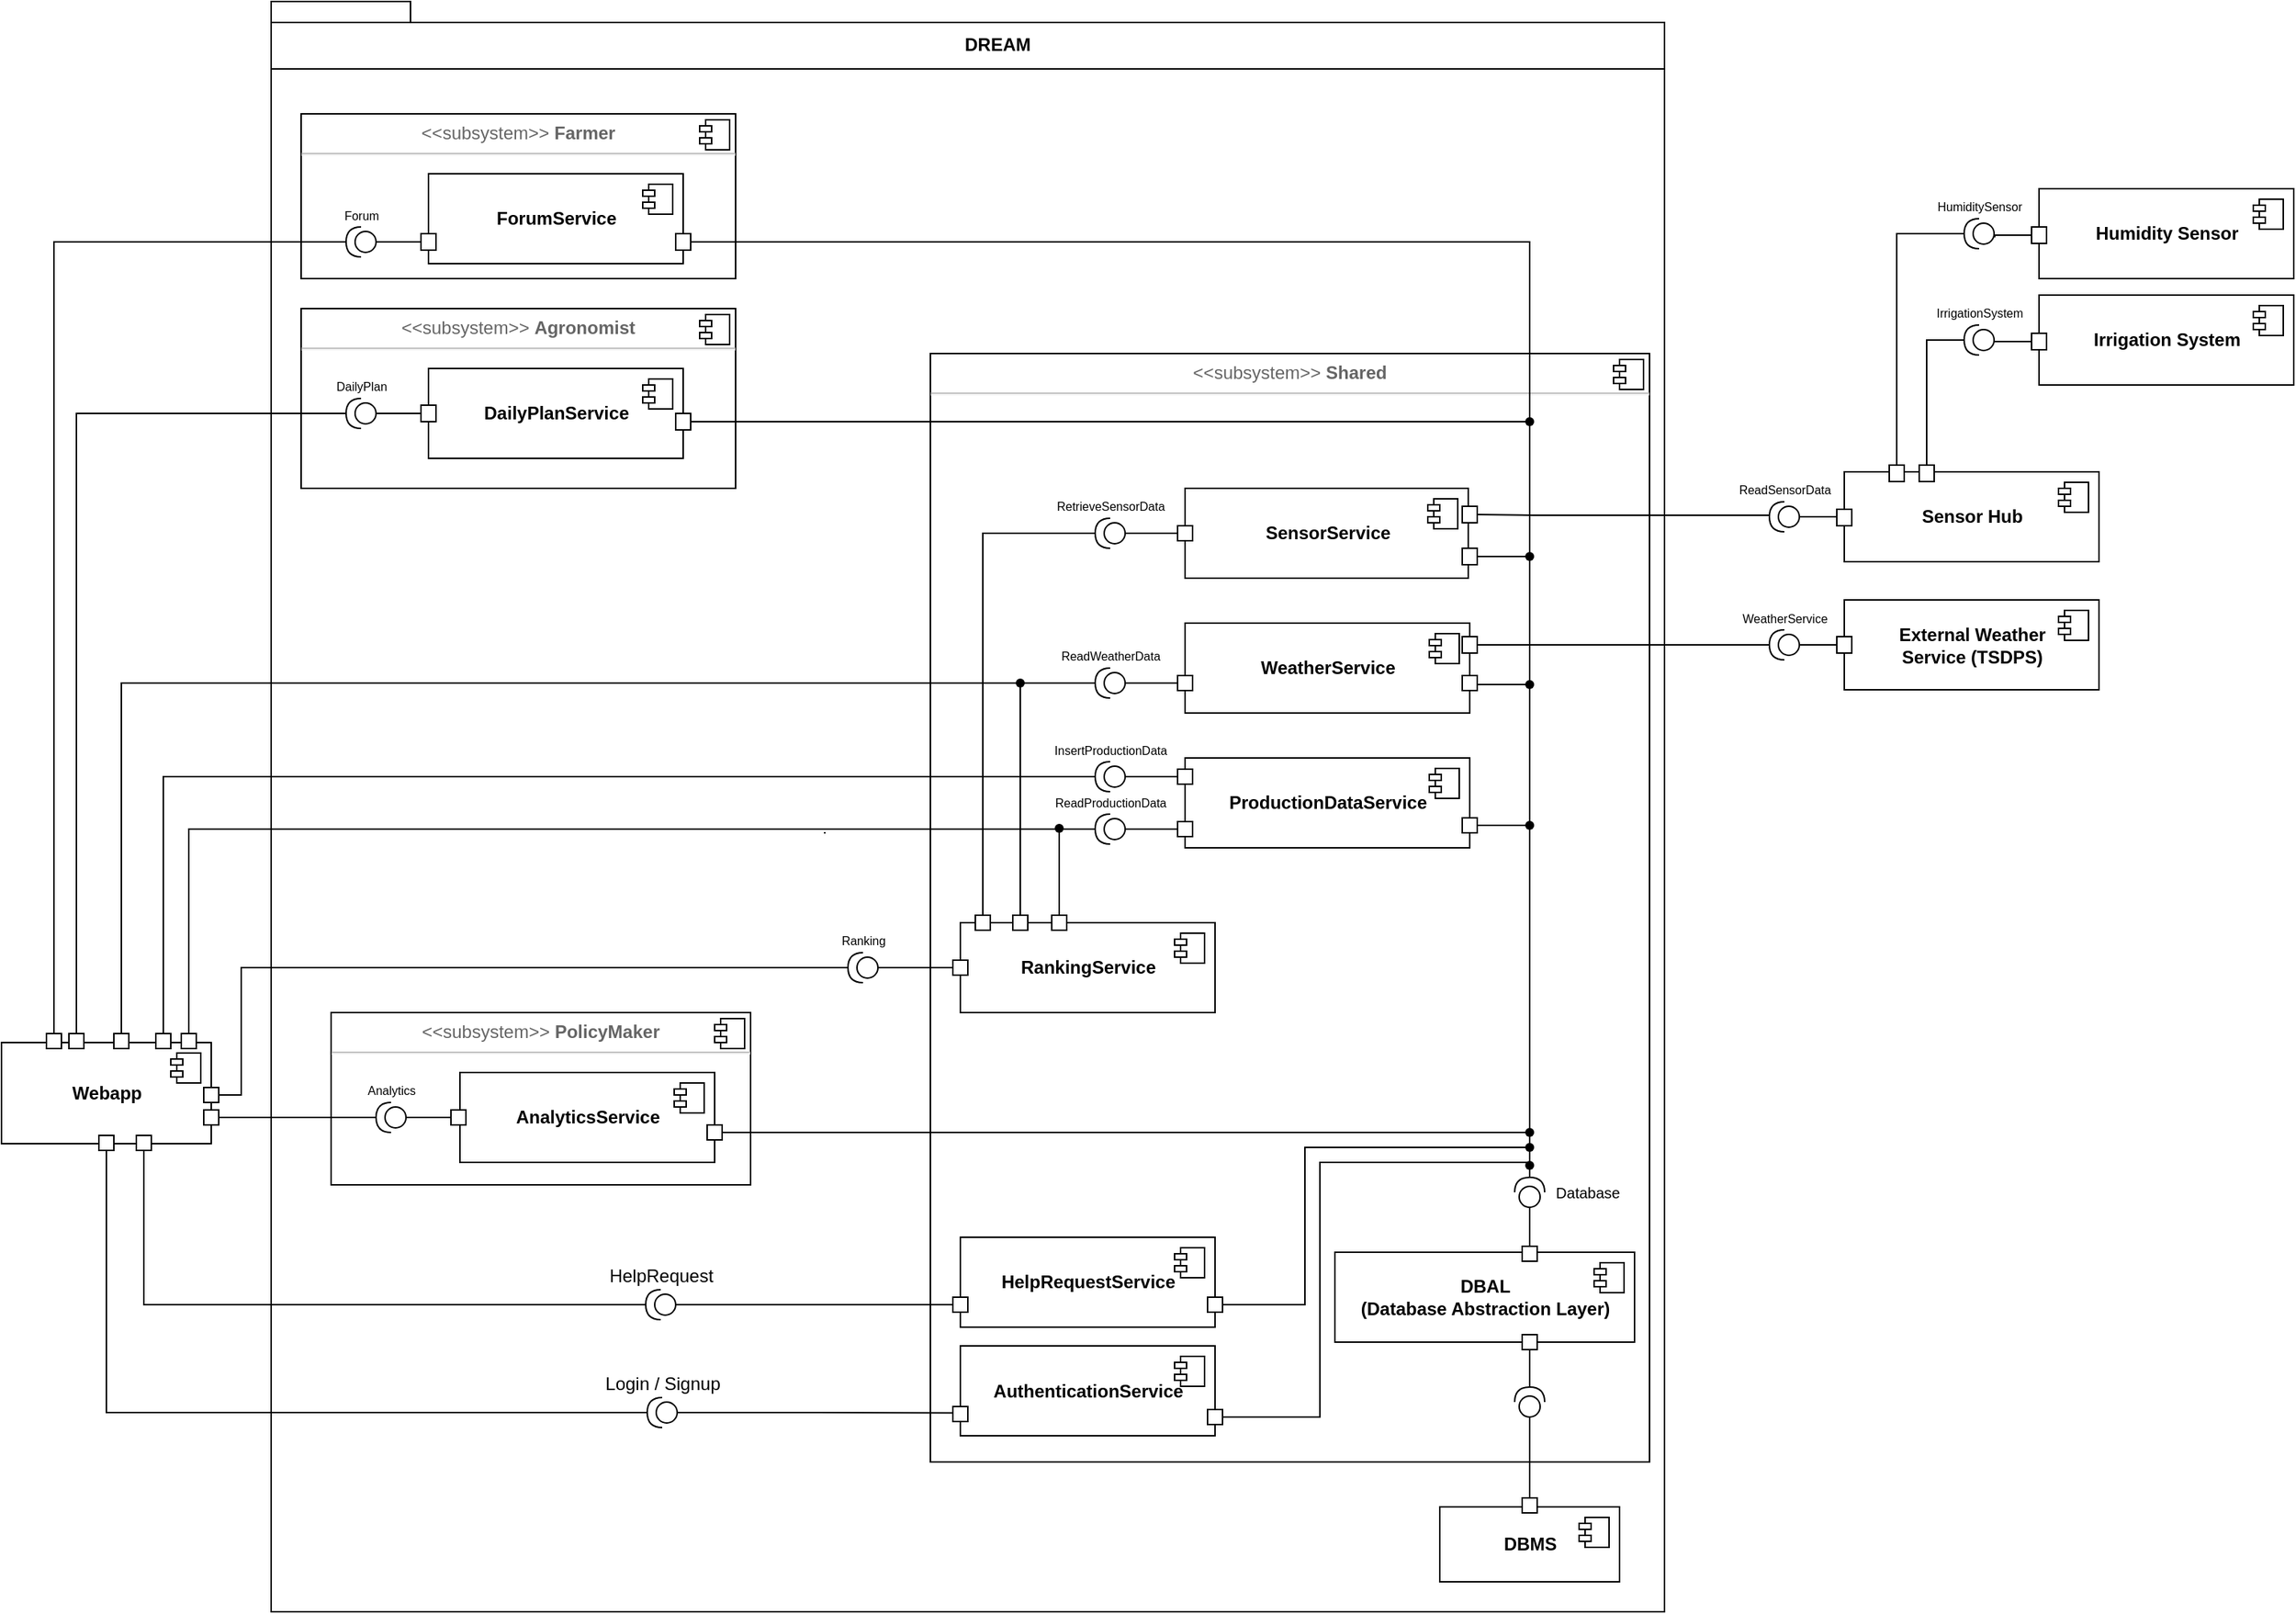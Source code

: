 <mxfile version="15.8.6" type="device"><diagram id="S5j51xAdVbjpTr77IiWb" name="Page-1"><mxGraphModel dx="1539" dy="1799" grid="1" gridSize="10" guides="1" tooltips="1" connect="1" arrows="1" fold="1" page="1" pageScale="1" pageWidth="1169" pageHeight="827" math="0" shadow="0"><root><mxCell id="0"/><mxCell id="1" parent="0"/><mxCell id="C0oV7mkN-JUFR7dZnlKH-28" value="" style="shape=folder;fontStyle=1;spacingTop=10;tabWidth=40;tabHeight=14;tabPosition=left;html=1;" parent="1" vertex="1"><mxGeometry x="220" y="-275" width="930" height="1075" as="geometry"/></mxCell><mxCell id="C0oV7mkN-JUFR7dZnlKH-3" value="&lt;b&gt;DBMS&lt;/b&gt;" style="html=1;dropTarget=0;" parent="1" vertex="1"><mxGeometry x="1000" y="730" width="120" height="50" as="geometry"/></mxCell><mxCell id="C0oV7mkN-JUFR7dZnlKH-4" value="" style="shape=module;jettyWidth=8;jettyHeight=4;" parent="C0oV7mkN-JUFR7dZnlKH-3" vertex="1"><mxGeometry x="1" width="20" height="20" relative="1" as="geometry"><mxPoint x="-27" y="7" as="offset"/></mxGeometry></mxCell><mxCell id="C0oV7mkN-JUFR7dZnlKH-38" value="&lt;p style=&quot;margin: 0px ; margin-top: 6px ; text-align: center&quot;&gt;&amp;lt;&amp;lt;subsystem&amp;gt;&amp;gt; &lt;b&gt;Shared&lt;/b&gt;&lt;/p&gt;&lt;hr&gt;&lt;p style=&quot;margin: 0px ; margin-left: 8px&quot;&gt;&lt;br&gt;&lt;/p&gt;" style="align=left;overflow=fill;html=1;dropTarget=0;labelBorderColor=none;textOpacity=60;" parent="1" vertex="1"><mxGeometry x="660" y="-40" width="480" height="740" as="geometry"/></mxCell><mxCell id="C0oV7mkN-JUFR7dZnlKH-39" value="" style="shape=component;jettyWidth=8;jettyHeight=4;" parent="C0oV7mkN-JUFR7dZnlKH-38" vertex="1"><mxGeometry x="1" width="20" height="20" relative="1" as="geometry"><mxPoint x="-24" y="4" as="offset"/></mxGeometry></mxCell><mxCell id="C0oV7mkN-JUFR7dZnlKH-30" value="DREAM" style="text;align=center;fontStyle=1;verticalAlign=middle;spacingLeft=3;spacingRight=3;strokeColor=none;rotatable=0;points=[[0,0.5],[1,0.5]];portConstraint=eastwest;" parent="1" vertex="1"><mxGeometry x="260" y="-260" width="890" height="26" as="geometry"/></mxCell><mxCell id="C0oV7mkN-JUFR7dZnlKH-31" value="" style="line;strokeWidth=1;fillColor=none;align=left;verticalAlign=middle;spacingTop=-1;spacingLeft=3;spacingRight=3;rotatable=0;labelPosition=right;points=[];portConstraint=eastwest;" parent="1" vertex="1"><mxGeometry x="220" y="-234" width="930" height="8" as="geometry"/></mxCell><mxCell id="C0oV7mkN-JUFR7dZnlKH-32" value="&lt;p style=&quot;margin: 0px ; margin-top: 6px ; text-align: center&quot;&gt;&amp;lt;&amp;lt;subsystem&amp;gt;&amp;gt; &lt;b&gt;Agronomist&lt;/b&gt;&lt;/p&gt;&lt;hr&gt;&lt;p style=&quot;margin: 0px ; margin-left: 8px&quot;&gt;&lt;br&gt;&lt;/p&gt;" style="align=left;overflow=fill;html=1;dropTarget=0;labelBorderColor=none;textOpacity=60;" parent="1" vertex="1"><mxGeometry x="240" y="-70" width="290" height="120" as="geometry"/></mxCell><mxCell id="C0oV7mkN-JUFR7dZnlKH-33" value="" style="shape=component;jettyWidth=8;jettyHeight=4;" parent="C0oV7mkN-JUFR7dZnlKH-32" vertex="1"><mxGeometry x="1" width="20" height="20" relative="1" as="geometry"><mxPoint x="-24" y="4" as="offset"/></mxGeometry></mxCell><mxCell id="C0oV7mkN-JUFR7dZnlKH-36" value="&lt;p style=&quot;margin: 0px ; margin-top: 6px ; text-align: center&quot;&gt;&amp;lt;&amp;lt;subsystem&amp;gt;&amp;gt; &lt;b&gt;PolicyMaker&lt;/b&gt;&lt;/p&gt;&lt;hr&gt;&lt;p style=&quot;margin: 0px ; margin-left: 8px&quot;&gt;&lt;br&gt;&lt;/p&gt;" style="align=left;overflow=fill;html=1;dropTarget=0;labelBorderColor=none;textOpacity=60;" parent="1" vertex="1"><mxGeometry x="260" y="400" width="280" height="115" as="geometry"/></mxCell><mxCell id="C0oV7mkN-JUFR7dZnlKH-37" value="" style="shape=component;jettyWidth=8;jettyHeight=4;" parent="C0oV7mkN-JUFR7dZnlKH-36" vertex="1"><mxGeometry x="1" width="20" height="20" relative="1" as="geometry"><mxPoint x="-24" y="4" as="offset"/></mxGeometry></mxCell><mxCell id="C0oV7mkN-JUFR7dZnlKH-21" value="&lt;b&gt;AuthenticationService&lt;br&gt;&lt;/b&gt;" style="html=1;dropTarget=0;" parent="1" vertex="1"><mxGeometry x="680" y="622.5" width="170" height="60" as="geometry"/></mxCell><mxCell id="C0oV7mkN-JUFR7dZnlKH-22" value="" style="shape=module;jettyWidth=8;jettyHeight=4;" parent="C0oV7mkN-JUFR7dZnlKH-21" vertex="1"><mxGeometry x="1" width="20" height="20" relative="1" as="geometry"><mxPoint x="-27" y="7" as="offset"/></mxGeometry></mxCell><mxCell id="C0oV7mkN-JUFR7dZnlKH-19" value="&lt;b&gt;HelpRequestService&lt;br&gt;&lt;/b&gt;" style="html=1;dropTarget=0;" parent="1" vertex="1"><mxGeometry x="680" y="550" width="170" height="60" as="geometry"/></mxCell><mxCell id="C0oV7mkN-JUFR7dZnlKH-20" value="" style="shape=module;jettyWidth=8;jettyHeight=4;" parent="C0oV7mkN-JUFR7dZnlKH-19" vertex="1"><mxGeometry x="1" width="20" height="20" relative="1" as="geometry"><mxPoint x="-27" y="7" as="offset"/></mxGeometry></mxCell><mxCell id="C0oV7mkN-JUFR7dZnlKH-11" value="&lt;b&gt;WeatherService&lt;br&gt;&lt;/b&gt;" style="html=1;dropTarget=0;" parent="1" vertex="1"><mxGeometry x="830" y="140" width="190" height="60" as="geometry"/></mxCell><mxCell id="C0oV7mkN-JUFR7dZnlKH-12" value="" style="shape=module;jettyWidth=8;jettyHeight=4;" parent="C0oV7mkN-JUFR7dZnlKH-11" vertex="1"><mxGeometry x="1" width="20" height="20" relative="1" as="geometry"><mxPoint x="-27" y="7" as="offset"/></mxGeometry></mxCell><mxCell id="C0oV7mkN-JUFR7dZnlKH-15" value="&lt;b&gt;ProductionDataService&lt;br&gt;&lt;/b&gt;" style="html=1;dropTarget=0;" parent="1" vertex="1"><mxGeometry x="830" y="230" width="190" height="60" as="geometry"/></mxCell><mxCell id="C0oV7mkN-JUFR7dZnlKH-16" value="" style="shape=module;jettyWidth=8;jettyHeight=4;" parent="C0oV7mkN-JUFR7dZnlKH-15" vertex="1"><mxGeometry x="1" width="20" height="20" relative="1" as="geometry"><mxPoint x="-27" y="7" as="offset"/></mxGeometry></mxCell><mxCell id="iA2wC1fMVc_W8KYmZfJr-67" style="edgeStyle=orthogonalEdgeStyle;rounded=0;orthogonalLoop=1;jettySize=auto;html=1;exitX=0;exitY=0.5;exitDx=0;exitDy=0;entryX=0;entryY=0.5;entryDx=0;entryDy=0;entryPerimeter=0;endArrow=none;endFill=0;startArrow=none;" edge="1" parent="1" source="iA2wC1fMVc_W8KYmZfJr-86" target="iA2wC1fMVc_W8KYmZfJr-66"><mxGeometry relative="1" as="geometry"/></mxCell><mxCell id="C0oV7mkN-JUFR7dZnlKH-25" value="&lt;b&gt;SensorService&lt;br&gt;&lt;/b&gt;" style="html=1;dropTarget=0;" parent="1" vertex="1"><mxGeometry x="830" y="50" width="189" height="60" as="geometry"/></mxCell><mxCell id="C0oV7mkN-JUFR7dZnlKH-26" value="" style="shape=module;jettyWidth=8;jettyHeight=4;" parent="C0oV7mkN-JUFR7dZnlKH-25" vertex="1"><mxGeometry x="1" width="20" height="20" relative="1" as="geometry"><mxPoint x="-27" y="7" as="offset"/></mxGeometry></mxCell><mxCell id="C0oV7mkN-JUFR7dZnlKH-9" value="&lt;b&gt;DailyPlanService&lt;br&gt;&lt;/b&gt;" style="html=1;dropTarget=0;" parent="1" vertex="1"><mxGeometry x="325" y="-30" width="170" height="60" as="geometry"/></mxCell><mxCell id="C0oV7mkN-JUFR7dZnlKH-10" value="" style="shape=module;jettyWidth=8;jettyHeight=4;" parent="C0oV7mkN-JUFR7dZnlKH-9" vertex="1"><mxGeometry x="1" width="20" height="20" relative="1" as="geometry"><mxPoint x="-27" y="7" as="offset"/></mxGeometry></mxCell><mxCell id="C0oV7mkN-JUFR7dZnlKH-13" value="&lt;b&gt;RankingService&lt;br&gt;&lt;/b&gt;" style="html=1;dropTarget=0;" parent="1" vertex="1"><mxGeometry x="680" y="340" width="170" height="60" as="geometry"/></mxCell><mxCell id="C0oV7mkN-JUFR7dZnlKH-14" value="" style="shape=module;jettyWidth=8;jettyHeight=4;" parent="C0oV7mkN-JUFR7dZnlKH-13" vertex="1"><mxGeometry x="1" width="20" height="20" relative="1" as="geometry"><mxPoint x="-27" y="7" as="offset"/></mxGeometry></mxCell><mxCell id="C0oV7mkN-JUFR7dZnlKH-44" value="&lt;p style=&quot;margin: 0px ; margin-top: 6px ; text-align: center&quot;&gt;&amp;lt;&amp;lt;subsystem&amp;gt;&amp;gt; &lt;b&gt;Farmer&lt;/b&gt;&lt;/p&gt;&lt;hr&gt;&lt;p style=&quot;margin: 0px ; margin-left: 8px&quot;&gt;&lt;br&gt;&lt;/p&gt;" style="align=left;overflow=fill;html=1;dropTarget=0;labelBorderColor=none;textOpacity=60;" parent="1" vertex="1"><mxGeometry x="240" y="-200" width="290" height="110" as="geometry"/></mxCell><mxCell id="C0oV7mkN-JUFR7dZnlKH-45" value="" style="shape=component;jettyWidth=8;jettyHeight=4;" parent="C0oV7mkN-JUFR7dZnlKH-44" vertex="1"><mxGeometry x="1" width="20" height="20" relative="1" as="geometry"><mxPoint x="-24" y="4" as="offset"/></mxGeometry></mxCell><mxCell id="C0oV7mkN-JUFR7dZnlKH-46" value="&lt;b&gt;AnalyticsService&lt;br&gt;&lt;/b&gt;" style="html=1;dropTarget=0;" parent="1" vertex="1"><mxGeometry x="346" y="440" width="170" height="60" as="geometry"/></mxCell><mxCell id="C0oV7mkN-JUFR7dZnlKH-47" value="" style="shape=module;jettyWidth=8;jettyHeight=4;" parent="C0oV7mkN-JUFR7dZnlKH-46" vertex="1"><mxGeometry x="1" width="20" height="20" relative="1" as="geometry"><mxPoint x="-27" y="7" as="offset"/></mxGeometry></mxCell><mxCell id="C0oV7mkN-JUFR7dZnlKH-17" value="&lt;b&gt;ForumService&lt;br&gt;&lt;/b&gt;" style="html=1;dropTarget=0;" parent="1" vertex="1"><mxGeometry x="325" y="-160" width="170" height="60" as="geometry"/></mxCell><mxCell id="C0oV7mkN-JUFR7dZnlKH-18" value="" style="shape=module;jettyWidth=8;jettyHeight=4;" parent="C0oV7mkN-JUFR7dZnlKH-17" vertex="1"><mxGeometry x="1" width="20" height="20" relative="1" as="geometry"><mxPoint x="-27" y="7" as="offset"/></mxGeometry></mxCell><mxCell id="C0oV7mkN-JUFR7dZnlKH-60" value="&lt;b&gt;DBAL&lt;br&gt;(Database Abstraction Layer)&lt;br&gt;&lt;/b&gt;" style="html=1;dropTarget=0;" parent="1" vertex="1"><mxGeometry x="930" y="560" width="200" height="60" as="geometry"/></mxCell><mxCell id="C0oV7mkN-JUFR7dZnlKH-61" value="" style="shape=module;jettyWidth=8;jettyHeight=4;" parent="C0oV7mkN-JUFR7dZnlKH-60" vertex="1"><mxGeometry x="1" width="20" height="20" relative="1" as="geometry"><mxPoint x="-27" y="7" as="offset"/></mxGeometry></mxCell><mxCell id="byyjwbNV_JOO1DBtSHT9-14" style="edgeStyle=orthogonalEdgeStyle;rounded=0;orthogonalLoop=1;jettySize=auto;html=1;exitX=1;exitY=0.5;exitDx=0;exitDy=0;exitPerimeter=0;entryX=0.5;entryY=1;entryDx=0;entryDy=0;endArrow=none;endFill=0;" parent="1" source="C0oV7mkN-JUFR7dZnlKH-65" target="byyjwbNV_JOO1DBtSHT9-13" edge="1"><mxGeometry relative="1" as="geometry"/></mxCell><mxCell id="byyjwbNV_JOO1DBtSHT9-17" style="edgeStyle=orthogonalEdgeStyle;rounded=0;orthogonalLoop=1;jettySize=auto;html=1;exitX=0;exitY=0.5;exitDx=0;exitDy=0;exitPerimeter=0;entryX=0.5;entryY=0;entryDx=0;entryDy=0;endArrow=none;endFill=0;" parent="1" source="C0oV7mkN-JUFR7dZnlKH-65" target="byyjwbNV_JOO1DBtSHT9-16" edge="1"><mxGeometry relative="1" as="geometry"/></mxCell><mxCell id="C0oV7mkN-JUFR7dZnlKH-65" value="" style="shape=providedRequiredInterface;html=1;verticalLabelPosition=bottom;sketch=0;rotation=-90;" parent="1" vertex="1"><mxGeometry x="1050" y="650" width="20" height="20" as="geometry"/></mxCell><mxCell id="byyjwbNV_JOO1DBtSHT9-8" style="edgeStyle=orthogonalEdgeStyle;rounded=0;orthogonalLoop=1;jettySize=auto;html=1;exitX=1;exitY=0.5;exitDx=0;exitDy=0;exitPerimeter=0;entryX=1;entryY=0.5;entryDx=0;entryDy=0;endArrow=none;endFill=0;" parent="1" source="C0oV7mkN-JUFR7dZnlKH-78" target="byyjwbNV_JOO1DBtSHT9-5" edge="1"><mxGeometry relative="1" as="geometry"/></mxCell><mxCell id="byyjwbNV_JOO1DBtSHT9-9" style="edgeStyle=orthogonalEdgeStyle;rounded=0;orthogonalLoop=1;jettySize=auto;html=1;exitDx=0;exitDy=0;exitPerimeter=0;entryX=1;entryY=0.5;entryDx=0;entryDy=0;endArrow=none;endFill=0;startArrow=none;" parent="1" source="iA2wC1fMVc_W8KYmZfJr-27" target="byyjwbNV_JOO1DBtSHT9-6" edge="1"><mxGeometry relative="1" as="geometry"/></mxCell><mxCell id="byyjwbNV_JOO1DBtSHT9-11" style="edgeStyle=orthogonalEdgeStyle;rounded=0;orthogonalLoop=1;jettySize=auto;html=1;exitX=1;exitY=0.5;exitDx=0;exitDy=0;exitPerimeter=0;entryX=1;entryY=0.5;entryDx=0;entryDy=0;endArrow=none;endFill=0;" parent="1" source="C0oV7mkN-JUFR7dZnlKH-78" target="byyjwbNV_JOO1DBtSHT9-10" edge="1"><mxGeometry relative="1" as="geometry"><Array as="points"><mxPoint x="1060" y="500"/><mxPoint x="920" y="500"/><mxPoint x="920" y="670"/></Array></mxGeometry></mxCell><mxCell id="byyjwbNV_JOO1DBtSHT9-44" style="edgeStyle=orthogonalEdgeStyle;rounded=0;orthogonalLoop=1;jettySize=auto;html=1;exitX=1;exitY=0.5;exitDx=0;exitDy=0;exitPerimeter=0;entryX=1;entryY=0.5;entryDx=0;entryDy=0;endArrow=none;endFill=0;" parent="1" source="C0oV7mkN-JUFR7dZnlKH-78" target="byyjwbNV_JOO1DBtSHT9-42" edge="1"><mxGeometry relative="1" as="geometry"><Array as="points"><mxPoint x="1060" y="490"/><mxPoint x="910" y="490"/><mxPoint x="910" y="595"/></Array></mxGeometry></mxCell><mxCell id="byyjwbNV_JOO1DBtSHT9-54" style="edgeStyle=orthogonalEdgeStyle;rounded=0;orthogonalLoop=1;jettySize=auto;html=1;exitDx=0;exitDy=0;exitPerimeter=0;entryX=1;entryY=0.5;entryDx=0;entryDy=0;endArrow=none;endFill=0;startArrow=none;" parent="1" source="iA2wC1fMVc_W8KYmZfJr-31" target="byyjwbNV_JOO1DBtSHT9-43" edge="1"><mxGeometry relative="1" as="geometry"/></mxCell><mxCell id="byyjwbNV_JOO1DBtSHT9-78" style="edgeStyle=orthogonalEdgeStyle;rounded=0;orthogonalLoop=1;jettySize=auto;html=1;exitX=1;exitY=0.5;exitDx=0;exitDy=0;exitPerimeter=0;entryX=1;entryY=0.5;entryDx=0;entryDy=0;endArrow=none;endFill=0;" parent="1" source="C0oV7mkN-JUFR7dZnlKH-78" target="byyjwbNV_JOO1DBtSHT9-77" edge="1"><mxGeometry relative="1" as="geometry"/></mxCell><mxCell id="byyjwbNV_JOO1DBtSHT9-106" style="edgeStyle=orthogonalEdgeStyle;rounded=0;orthogonalLoop=1;jettySize=auto;html=1;exitX=1;exitY=0.5;exitDx=0;exitDy=0;exitPerimeter=0;entryX=1;entryY=0.5;entryDx=0;entryDy=0;endArrow=none;endFill=0;" parent="1" source="C0oV7mkN-JUFR7dZnlKH-78" target="byyjwbNV_JOO1DBtSHT9-105" edge="1"><mxGeometry relative="1" as="geometry"/></mxCell><mxCell id="C0oV7mkN-JUFR7dZnlKH-78" value="&lt;font style=&quot;font-size: 10px&quot;&gt;&amp;nbsp; Database&lt;/font&gt;" style="shape=providedRequiredInterface;html=1;verticalLabelPosition=middle;sketch=0;rotation=0;direction=north;labelPosition=right;align=left;verticalAlign=middle;" parent="1" vertex="1"><mxGeometry x="1050" y="510" width="20" height="20" as="geometry"/></mxCell><mxCell id="byyjwbNV_JOO1DBtSHT9-80" style="edgeStyle=orthogonalEdgeStyle;rounded=0;orthogonalLoop=1;jettySize=auto;html=1;exitX=0;exitY=0.5;exitDx=0;exitDy=0;exitPerimeter=0;endArrow=none;endFill=0;" parent="1" source="C0oV7mkN-JUFR7dZnlKH-100" edge="1"><mxGeometry relative="1" as="geometry"><mxPoint x="675.126" y="667.248" as="targetPoint"/></mxGeometry></mxCell><mxCell id="byyjwbNV_JOO1DBtSHT9-81" style="edgeStyle=orthogonalEdgeStyle;rounded=0;orthogonalLoop=1;jettySize=auto;html=1;exitX=1;exitY=0.5;exitDx=0;exitDy=0;exitPerimeter=0;entryX=0.5;entryY=1;entryDx=0;entryDy=0;endArrow=none;endFill=0;" parent="1" source="C0oV7mkN-JUFR7dZnlKH-100" target="byyjwbNV_JOO1DBtSHT9-21" edge="1"><mxGeometry relative="1" as="geometry"/></mxCell><mxCell id="C0oV7mkN-JUFR7dZnlKH-100" value="Login / Signup" style="shape=providedRequiredInterface;html=1;verticalLabelPosition=top;sketch=0;rotation=0;labelPosition=center;align=center;verticalAlign=bottom;horizontal=1;direction=west;" parent="1" vertex="1"><mxGeometry x="471" y="657" width="20" height="20" as="geometry"/></mxCell><mxCell id="C0oV7mkN-JUFR7dZnlKH-102" value="&lt;b&gt;Webapp&lt;/b&gt;" style="html=1;dropTarget=0;" parent="1" vertex="1"><mxGeometry x="40" y="420" width="140" height="67.5" as="geometry"/></mxCell><mxCell id="C0oV7mkN-JUFR7dZnlKH-103" value="" style="shape=module;jettyWidth=8;jettyHeight=4;" parent="C0oV7mkN-JUFR7dZnlKH-102" vertex="1"><mxGeometry x="1" width="20" height="20" relative="1" as="geometry"><mxPoint x="-27" y="7" as="offset"/></mxGeometry></mxCell><mxCell id="C0oV7mkN-JUFR7dZnlKH-118" value="&lt;font style=&quot;font-size: 8px&quot;&gt;ReadProductionData&lt;br&gt;&lt;/font&gt;" style="shape=providedRequiredInterface;html=1;verticalLabelPosition=top;sketch=0;rotation=0;direction=west;labelPosition=center;align=center;verticalAlign=bottom;" parent="1" vertex="1"><mxGeometry x="770" y="267.5" width="20" height="20" as="geometry"/></mxCell><mxCell id="byyjwbNV_JOO1DBtSHT9-28" style="edgeStyle=orthogonalEdgeStyle;rounded=0;orthogonalLoop=1;jettySize=auto;html=1;exitDx=0;exitDy=0;exitPerimeter=0;entryX=0.5;entryY=0;entryDx=0;entryDy=0;endArrow=none;endFill=0;startArrow=none;" parent="1" source="byyjwbNV_JOO1DBtSHT9-133" target="byyjwbNV_JOO1DBtSHT9-27" edge="1"><mxGeometry relative="1" as="geometry"/></mxCell><mxCell id="C0oV7mkN-JUFR7dZnlKH-125" value="&lt;font style=&quot;font-size: 8px&quot;&gt;ReadWeatherData&lt;br&gt;&lt;/font&gt;" style="shape=providedRequiredInterface;html=1;verticalLabelPosition=top;sketch=0;rotation=0;direction=west;labelPosition=center;align=center;verticalAlign=bottom;" parent="1" vertex="1"><mxGeometry x="770" y="170" width="20" height="20" as="geometry"/></mxCell><mxCell id="C0oV7mkN-JUFR7dZnlKH-168" style="edgeStyle=orthogonalEdgeStyle;rounded=0;orthogonalLoop=1;jettySize=auto;html=1;exitX=1;exitY=0.5;exitDx=0;exitDy=0;entryX=1;entryY=0.5;entryDx=0;entryDy=0;entryPerimeter=0;fontSize=8;endArrow=none;endFill=0;strokeColor=default;" parent="1" source="C0oV7mkN-JUFR7dZnlKH-167" target="C0oV7mkN-JUFR7dZnlKH-78" edge="1"><mxGeometry relative="1" as="geometry"><Array as="points"><mxPoint x="1060" y="480"/></Array></mxGeometry></mxCell><mxCell id="C0oV7mkN-JUFR7dZnlKH-167" value="" style="rounded=0;whiteSpace=wrap;html=1;fontSize=8;" parent="1" vertex="1"><mxGeometry x="511" y="475" width="10" height="10" as="geometry"/></mxCell><mxCell id="byyjwbNV_JOO1DBtSHT9-5" value="" style="rounded=0;whiteSpace=wrap;html=1;fontSize=8;" parent="1" vertex="1"><mxGeometry x="1015" y="270" width="10" height="10" as="geometry"/></mxCell><mxCell id="byyjwbNV_JOO1DBtSHT9-6" value="" style="rounded=0;whiteSpace=wrap;html=1;fontSize=8;" parent="1" vertex="1"><mxGeometry x="1015" y="175" width="10" height="10" as="geometry"/></mxCell><mxCell id="byyjwbNV_JOO1DBtSHT9-10" value="" style="rounded=0;whiteSpace=wrap;html=1;fontSize=8;" parent="1" vertex="1"><mxGeometry x="845" y="665" width="10" height="10" as="geometry"/></mxCell><mxCell id="byyjwbNV_JOO1DBtSHT9-15" style="edgeStyle=orthogonalEdgeStyle;rounded=0;orthogonalLoop=1;jettySize=auto;html=1;exitX=0.5;exitY=0;exitDx=0;exitDy=0;entryX=0;entryY=0.5;entryDx=0;entryDy=0;entryPerimeter=0;endArrow=none;endFill=0;" parent="1" source="byyjwbNV_JOO1DBtSHT9-12" target="C0oV7mkN-JUFR7dZnlKH-78" edge="1"><mxGeometry relative="1" as="geometry"/></mxCell><mxCell id="byyjwbNV_JOO1DBtSHT9-12" value="" style="rounded=0;whiteSpace=wrap;html=1;fontSize=8;" parent="1" vertex="1"><mxGeometry x="1055" y="556" width="10" height="10" as="geometry"/></mxCell><mxCell id="byyjwbNV_JOO1DBtSHT9-13" value="" style="rounded=0;whiteSpace=wrap;html=1;fontSize=8;" parent="1" vertex="1"><mxGeometry x="1055" y="615" width="10" height="10" as="geometry"/></mxCell><mxCell id="byyjwbNV_JOO1DBtSHT9-16" value="" style="rounded=0;whiteSpace=wrap;html=1;fontSize=8;" parent="1" vertex="1"><mxGeometry x="1055" y="724" width="10" height="10" as="geometry"/></mxCell><mxCell id="byyjwbNV_JOO1DBtSHT9-18" value="" style="rounded=0;whiteSpace=wrap;html=1;fontSize=8;" parent="1" vertex="1"><mxGeometry x="675" y="663" width="10" height="10" as="geometry"/></mxCell><mxCell id="byyjwbNV_JOO1DBtSHT9-21" value="" style="rounded=0;whiteSpace=wrap;html=1;fontSize=8;" parent="1" vertex="1"><mxGeometry x="105" y="482" width="10" height="10" as="geometry"/></mxCell><mxCell id="byyjwbNV_JOO1DBtSHT9-27" value="" style="rounded=0;whiteSpace=wrap;html=1;fontSize=8;" parent="1" vertex="1"><mxGeometry x="115" y="414" width="10" height="10" as="geometry"/></mxCell><mxCell id="byyjwbNV_JOO1DBtSHT9-32" style="edgeStyle=orthogonalEdgeStyle;rounded=0;orthogonalLoop=1;jettySize=auto;html=1;exitX=0.5;exitY=0;exitDx=0;exitDy=0;entryX=1;entryY=0.5;entryDx=0;entryDy=0;entryPerimeter=0;endArrow=none;endFill=0;" parent="1" source="byyjwbNV_JOO1DBtSHT9-31" target="C0oV7mkN-JUFR7dZnlKH-118" edge="1"><mxGeometry relative="1" as="geometry"/></mxCell><mxCell id="byyjwbNV_JOO1DBtSHT9-31" value="" style="rounded=0;whiteSpace=wrap;html=1;fontSize=8;" parent="1" vertex="1"><mxGeometry x="160" y="414" width="10" height="10" as="geometry"/></mxCell><mxCell id="byyjwbNV_JOO1DBtSHT9-38" style="edgeStyle=orthogonalEdgeStyle;rounded=0;orthogonalLoop=1;jettySize=auto;html=1;exitDx=0;exitDy=0;endArrow=none;endFill=0;startArrow=none;" parent="1" edge="1"><mxGeometry relative="1" as="geometry"><mxPoint x="589" y="280" as="targetPoint"/><mxPoint x="590" y="280.0" as="sourcePoint"/></mxGeometry></mxCell><mxCell id="byyjwbNV_JOO1DBtSHT9-83" style="edgeStyle=orthogonalEdgeStyle;rounded=0;orthogonalLoop=1;jettySize=auto;html=1;exitX=0;exitY=0.5;exitDx=0;exitDy=0;entryX=0;entryY=0.5;entryDx=0;entryDy=0;entryPerimeter=0;endArrow=none;endFill=0;" parent="1" source="byyjwbNV_JOO1DBtSHT9-39" target="byyjwbNV_JOO1DBtSHT9-82" edge="1"><mxGeometry relative="1" as="geometry"/></mxCell><mxCell id="byyjwbNV_JOO1DBtSHT9-39" value="" style="rounded=0;whiteSpace=wrap;html=1;fontSize=8;" parent="1" vertex="1"><mxGeometry x="675" y="590" width="10" height="10" as="geometry"/></mxCell><mxCell id="byyjwbNV_JOO1DBtSHT9-42" value="" style="rounded=0;whiteSpace=wrap;html=1;fontSize=8;" parent="1" vertex="1"><mxGeometry x="845" y="590" width="10" height="10" as="geometry"/></mxCell><mxCell id="byyjwbNV_JOO1DBtSHT9-43" value="" style="rounded=0;whiteSpace=wrap;html=1;fontSize=8;" parent="1" vertex="1"><mxGeometry x="1015" y="90" width="10" height="11" as="geometry"/></mxCell><mxCell id="byyjwbNV_JOO1DBtSHT9-114" style="edgeStyle=orthogonalEdgeStyle;rounded=0;orthogonalLoop=1;jettySize=auto;html=1;exitX=0;exitY=0.5;exitDx=0;exitDy=0;entryX=0;entryY=0.5;entryDx=0;entryDy=0;entryPerimeter=0;endArrow=none;endFill=0;" parent="1" source="byyjwbNV_JOO1DBtSHT9-59" target="C0oV7mkN-JUFR7dZnlKH-118" edge="1"><mxGeometry relative="1" as="geometry"/></mxCell><mxCell id="byyjwbNV_JOO1DBtSHT9-59" value="" style="rounded=0;whiteSpace=wrap;html=1;fontSize=8;" parent="1" vertex="1"><mxGeometry x="825" y="272.5" width="10" height="10" as="geometry"/></mxCell><mxCell id="byyjwbNV_JOO1DBtSHT9-58" value="" style="rounded=0;whiteSpace=wrap;html=1;fontSize=8;" parent="1" vertex="1"><mxGeometry x="825" y="175" width="10" height="10" as="geometry"/></mxCell><mxCell id="byyjwbNV_JOO1DBtSHT9-63" value="" style="edgeStyle=orthogonalEdgeStyle;rounded=0;orthogonalLoop=1;jettySize=auto;html=1;exitX=0;exitY=0.5;exitDx=0;exitDy=0;exitPerimeter=0;entryX=0;entryY=0.5;entryDx=0;entryDy=0;endArrow=none;endFill=0;" parent="1" source="C0oV7mkN-JUFR7dZnlKH-125" target="byyjwbNV_JOO1DBtSHT9-58" edge="1"><mxGeometry relative="1" as="geometry"><mxPoint x="745" y="180" as="sourcePoint"/><mxPoint x="830" y="180" as="targetPoint"/></mxGeometry></mxCell><mxCell id="byyjwbNV_JOO1DBtSHT9-116" style="edgeStyle=orthogonalEdgeStyle;rounded=0;orthogonalLoop=1;jettySize=auto;html=1;exitX=1;exitY=0.5;exitDx=0;exitDy=0;exitPerimeter=0;entryX=0;entryY=0.5;entryDx=0;entryDy=0;endArrow=none;endFill=0;" parent="1" source="byyjwbNV_JOO1DBtSHT9-76" target="byyjwbNV_JOO1DBtSHT9-102" edge="1"><mxGeometry relative="1" as="geometry"/></mxCell><mxCell id="byyjwbNV_JOO1DBtSHT9-76" value="&lt;font style=&quot;font-size: 8px&quot;&gt;DailyPlan&lt;br&gt;&lt;/font&gt;" style="shape=providedRequiredInterface;html=1;verticalLabelPosition=top;sketch=0;rotation=0;direction=west;labelPosition=center;align=center;verticalAlign=bottom;" parent="1" vertex="1"><mxGeometry x="270" y="-10" width="20" height="20" as="geometry"/></mxCell><mxCell id="byyjwbNV_JOO1DBtSHT9-77" value="" style="rounded=0;whiteSpace=wrap;html=1;fontSize=8;" parent="1" vertex="1"><mxGeometry x="490" width="10" height="11" as="geometry"/></mxCell><mxCell id="byyjwbNV_JOO1DBtSHT9-84" style="edgeStyle=orthogonalEdgeStyle;rounded=0;orthogonalLoop=1;jettySize=auto;html=1;exitX=1;exitY=0.5;exitDx=0;exitDy=0;exitPerimeter=0;endArrow=none;endFill=0;entryX=0.5;entryY=1;entryDx=0;entryDy=0;" parent="1" source="byyjwbNV_JOO1DBtSHT9-82" target="byyjwbNV_JOO1DBtSHT9-85" edge="1"><mxGeometry relative="1" as="geometry"><mxPoint x="140" y="500" as="targetPoint"/></mxGeometry></mxCell><mxCell id="byyjwbNV_JOO1DBtSHT9-82" value="HelpRequest" style="shape=providedRequiredInterface;html=1;verticalLabelPosition=top;sketch=0;rotation=0;labelPosition=center;align=center;verticalAlign=bottom;horizontal=1;direction=west;" parent="1" vertex="1"><mxGeometry x="470" y="585" width="20" height="20" as="geometry"/></mxCell><mxCell id="byyjwbNV_JOO1DBtSHT9-85" value="" style="rounded=0;whiteSpace=wrap;html=1;fontSize=8;" parent="1" vertex="1"><mxGeometry x="130" y="482" width="10" height="10" as="geometry"/></mxCell><mxCell id="byyjwbNV_JOO1DBtSHT9-96" style="edgeStyle=orthogonalEdgeStyle;rounded=0;orthogonalLoop=1;jettySize=auto;html=1;exitX=1;exitY=0.5;exitDx=0;exitDy=0;exitPerimeter=0;entryX=1;entryY=0.5;entryDx=0;entryDy=0;endArrow=none;endFill=0;" parent="1" source="byyjwbNV_JOO1DBtSHT9-86" target="byyjwbNV_JOO1DBtSHT9-94" edge="1"><mxGeometry relative="1" as="geometry"><Array as="points"><mxPoint x="200" y="370"/><mxPoint x="200" y="455"/></Array></mxGeometry></mxCell><mxCell id="iA2wC1fMVc_W8KYmZfJr-84" style="edgeStyle=orthogonalEdgeStyle;rounded=0;orthogonalLoop=1;jettySize=auto;html=1;exitX=0;exitY=0.5;exitDx=0;exitDy=0;exitPerimeter=0;entryX=0;entryY=0.5;entryDx=0;entryDy=0;endArrow=none;endFill=0;" edge="1" parent="1" source="byyjwbNV_JOO1DBtSHT9-86" target="iA2wC1fMVc_W8KYmZfJr-82"><mxGeometry relative="1" as="geometry"/></mxCell><mxCell id="byyjwbNV_JOO1DBtSHT9-86" value="&lt;font style=&quot;font-size: 8px&quot;&gt;Ranking&lt;br&gt;&lt;/font&gt;" style="shape=providedRequiredInterface;html=1;verticalLabelPosition=top;sketch=0;rotation=0;direction=west;labelPosition=center;align=center;verticalAlign=bottom;" parent="1" vertex="1"><mxGeometry x="605" y="360" width="20" height="20" as="geometry"/></mxCell><mxCell id="byyjwbNV_JOO1DBtSHT9-89" value="" style="rounded=0;whiteSpace=wrap;html=1;fontSize=8;" parent="1" vertex="1"><mxGeometry x="340" y="465" width="10" height="10" as="geometry"/></mxCell><mxCell id="byyjwbNV_JOO1DBtSHT9-93" style="edgeStyle=orthogonalEdgeStyle;rounded=0;orthogonalLoop=1;jettySize=auto;html=1;exitX=0;exitY=0.5;exitDx=0;exitDy=0;exitPerimeter=0;entryX=0;entryY=0.5;entryDx=0;entryDy=0;endArrow=none;endFill=0;" parent="1" source="byyjwbNV_JOO1DBtSHT9-92" target="byyjwbNV_JOO1DBtSHT9-89" edge="1"><mxGeometry relative="1" as="geometry"/></mxCell><mxCell id="byyjwbNV_JOO1DBtSHT9-97" style="edgeStyle=orthogonalEdgeStyle;rounded=0;orthogonalLoop=1;jettySize=auto;html=1;exitX=1;exitY=0.5;exitDx=0;exitDy=0;exitPerimeter=0;entryX=1;entryY=0.5;entryDx=0;entryDy=0;endArrow=none;endFill=0;" parent="1" source="byyjwbNV_JOO1DBtSHT9-92" target="byyjwbNV_JOO1DBtSHT9-95" edge="1"><mxGeometry relative="1" as="geometry"/></mxCell><mxCell id="byyjwbNV_JOO1DBtSHT9-92" value="&lt;font style=&quot;font-size: 8px&quot;&gt;Analytics&lt;br&gt;&lt;/font&gt;" style="shape=providedRequiredInterface;html=1;verticalLabelPosition=top;sketch=0;rotation=0;direction=west;labelPosition=center;align=center;verticalAlign=bottom;" parent="1" vertex="1"><mxGeometry x="290" y="460" width="20" height="20" as="geometry"/></mxCell><mxCell id="byyjwbNV_JOO1DBtSHT9-94" value="" style="rounded=0;whiteSpace=wrap;html=1;fontSize=8;" parent="1" vertex="1"><mxGeometry x="175" y="450" width="10" height="10" as="geometry"/></mxCell><mxCell id="byyjwbNV_JOO1DBtSHT9-95" value="" style="rounded=0;whiteSpace=wrap;html=1;fontSize=8;" parent="1" vertex="1"><mxGeometry x="175" y="465" width="10" height="10" as="geometry"/></mxCell><mxCell id="byyjwbNV_JOO1DBtSHT9-101" style="edgeStyle=orthogonalEdgeStyle;rounded=0;orthogonalLoop=1;jettySize=auto;html=1;exitX=0;exitY=0.5;exitDx=0;exitDy=0;endArrow=none;endFill=0;" parent="1" source="byyjwbNV_JOO1DBtSHT9-100" target="byyjwbNV_JOO1DBtSHT9-76" edge="1"><mxGeometry relative="1" as="geometry"/></mxCell><mxCell id="byyjwbNV_JOO1DBtSHT9-100" value="" style="rounded=0;whiteSpace=wrap;html=1;fontSize=8;" parent="1" vertex="1"><mxGeometry x="320" y="-5.5" width="10" height="11" as="geometry"/></mxCell><mxCell id="byyjwbNV_JOO1DBtSHT9-102" value="" style="rounded=0;whiteSpace=wrap;html=1;fontSize=8;direction=south;" parent="1" vertex="1"><mxGeometry x="85" y="414" width="10" height="10" as="geometry"/></mxCell><mxCell id="byyjwbNV_JOO1DBtSHT9-105" value="" style="rounded=0;whiteSpace=wrap;html=1;fontSize=8;" parent="1" vertex="1"><mxGeometry x="490" y="-120" width="10" height="11" as="geometry"/></mxCell><mxCell id="byyjwbNV_JOO1DBtSHT9-111" style="edgeStyle=orthogonalEdgeStyle;rounded=0;orthogonalLoop=1;jettySize=auto;html=1;exitX=0;exitY=0.5;exitDx=0;exitDy=0;entryX=0;entryY=0.5;entryDx=0;entryDy=0;entryPerimeter=0;endArrow=none;endFill=0;" parent="1" source="byyjwbNV_JOO1DBtSHT9-107" target="byyjwbNV_JOO1DBtSHT9-108" edge="1"><mxGeometry relative="1" as="geometry"/></mxCell><mxCell id="byyjwbNV_JOO1DBtSHT9-107" value="" style="rounded=0;whiteSpace=wrap;html=1;fontSize=8;" parent="1" vertex="1"><mxGeometry x="320" y="-120" width="10" height="11" as="geometry"/></mxCell><mxCell id="byyjwbNV_JOO1DBtSHT9-113" style="edgeStyle=orthogonalEdgeStyle;rounded=0;orthogonalLoop=1;jettySize=auto;html=1;exitX=1;exitY=0.5;exitDx=0;exitDy=0;exitPerimeter=0;entryX=0.5;entryY=0;entryDx=0;entryDy=0;endArrow=none;endFill=0;" parent="1" source="byyjwbNV_JOO1DBtSHT9-108" target="byyjwbNV_JOO1DBtSHT9-112" edge="1"><mxGeometry relative="1" as="geometry"/></mxCell><mxCell id="byyjwbNV_JOO1DBtSHT9-108" value="&lt;font style=&quot;font-size: 8px&quot;&gt;Forum&lt;br&gt;&lt;/font&gt;" style="shape=providedRequiredInterface;html=1;verticalLabelPosition=top;sketch=0;rotation=0;direction=west;labelPosition=center;align=center;verticalAlign=bottom;" parent="1" vertex="1"><mxGeometry x="270" y="-124.5" width="20" height="20" as="geometry"/></mxCell><mxCell id="byyjwbNV_JOO1DBtSHT9-112" value="" style="rounded=0;whiteSpace=wrap;html=1;fontSize=8;" parent="1" vertex="1"><mxGeometry x="70" y="414" width="10" height="10" as="geometry"/></mxCell><mxCell id="byyjwbNV_JOO1DBtSHT9-118" value="" style="rounded=0;whiteSpace=wrap;html=1;fontSize=8;" parent="1" vertex="1"><mxGeometry x="825" y="237.5" width="10" height="10" as="geometry"/></mxCell><mxCell id="byyjwbNV_JOO1DBtSHT9-120" style="edgeStyle=orthogonalEdgeStyle;rounded=0;orthogonalLoop=1;jettySize=auto;html=1;exitX=0;exitY=0.5;exitDx=0;exitDy=0;exitPerimeter=0;entryX=0;entryY=0.5;entryDx=0;entryDy=0;endArrow=none;endFill=0;" parent="1" source="byyjwbNV_JOO1DBtSHT9-119" target="byyjwbNV_JOO1DBtSHT9-118" edge="1"><mxGeometry relative="1" as="geometry"/></mxCell><mxCell id="byyjwbNV_JOO1DBtSHT9-124" style="edgeStyle=orthogonalEdgeStyle;rounded=0;orthogonalLoop=1;jettySize=auto;html=1;exitX=1;exitY=0.5;exitDx=0;exitDy=0;exitPerimeter=0;entryX=0.5;entryY=0;entryDx=0;entryDy=0;endArrow=none;endFill=0;" parent="1" source="byyjwbNV_JOO1DBtSHT9-119" target="byyjwbNV_JOO1DBtSHT9-123" edge="1"><mxGeometry relative="1" as="geometry"/></mxCell><mxCell id="byyjwbNV_JOO1DBtSHT9-119" value="&lt;font style=&quot;font-size: 8px&quot;&gt;InsertProductionData&lt;br&gt;&lt;/font&gt;" style="shape=providedRequiredInterface;html=1;verticalLabelPosition=top;sketch=0;rotation=0;direction=west;labelPosition=center;align=center;verticalAlign=bottom;" parent="1" vertex="1"><mxGeometry x="770" y="232.5" width="20" height="20" as="geometry"/></mxCell><mxCell id="byyjwbNV_JOO1DBtSHT9-123" value="" style="rounded=0;whiteSpace=wrap;html=1;fontSize=8;" parent="1" vertex="1"><mxGeometry x="143" y="414" width="10" height="10" as="geometry"/></mxCell><mxCell id="iA2wC1fMVc_W8KYmZfJr-8" style="edgeStyle=orthogonalEdgeStyle;rounded=0;orthogonalLoop=1;jettySize=auto;html=1;exitX=0;exitY=0.5;exitDx=0;exitDy=0;entryX=0;entryY=0.5;entryDx=0;entryDy=0;entryPerimeter=0;endArrow=none;endFill=0;" edge="1" parent="1" source="iA2wC1fMVc_W8KYmZfJr-2" target="iA2wC1fMVc_W8KYmZfJr-6"><mxGeometry relative="1" as="geometry"/></mxCell><mxCell id="iA2wC1fMVc_W8KYmZfJr-2" value="&lt;b&gt;Sensor Hub&lt;br&gt;&lt;/b&gt;" style="html=1;dropTarget=0;" vertex="1" parent="1"><mxGeometry x="1270" y="39" width="170" height="60" as="geometry"/></mxCell><mxCell id="iA2wC1fMVc_W8KYmZfJr-3" value="" style="shape=module;jettyWidth=8;jettyHeight=4;" vertex="1" parent="iA2wC1fMVc_W8KYmZfJr-2"><mxGeometry x="1" width="20" height="20" relative="1" as="geometry"><mxPoint x="-27" y="7" as="offset"/></mxGeometry></mxCell><mxCell id="iA2wC1fMVc_W8KYmZfJr-16" style="edgeStyle=orthogonalEdgeStyle;rounded=0;orthogonalLoop=1;jettySize=auto;html=1;exitX=1;exitY=0.5;exitDx=0;exitDy=0;exitPerimeter=0;entryX=1;entryY=0.5;entryDx=0;entryDy=0;endArrow=none;endFill=0;" edge="1" parent="1" source="iA2wC1fMVc_W8KYmZfJr-6" target="iA2wC1fMVc_W8KYmZfJr-13"><mxGeometry relative="1" as="geometry"><Array as="points"><mxPoint x="1220" y="68"/><mxPoint x="1063" y="68"/></Array></mxGeometry></mxCell><mxCell id="iA2wC1fMVc_W8KYmZfJr-6" value="&lt;font style=&quot;font-size: 8px&quot;&gt;ReadSensorData&lt;br&gt;&lt;/font&gt;" style="shape=providedRequiredInterface;html=1;verticalLabelPosition=top;sketch=0;rotation=0;direction=west;labelPosition=center;align=center;verticalAlign=bottom;" vertex="1" parent="1"><mxGeometry x="1220" y="59" width="20" height="20" as="geometry"/></mxCell><mxCell id="iA2wC1fMVc_W8KYmZfJr-9" value="" style="rounded=0;whiteSpace=wrap;html=1;fontSize=8;" vertex="1" parent="1"><mxGeometry x="1265" y="64" width="10" height="11" as="geometry"/></mxCell><mxCell id="iA2wC1fMVc_W8KYmZfJr-13" value="" style="rounded=0;whiteSpace=wrap;html=1;fontSize=8;" vertex="1" parent="1"><mxGeometry x="1015" y="62" width="10" height="11" as="geometry"/></mxCell><mxCell id="iA2wC1fMVc_W8KYmZfJr-24" style="edgeStyle=orthogonalEdgeStyle;rounded=0;orthogonalLoop=1;jettySize=auto;html=1;exitX=0;exitY=0.5;exitDx=0;exitDy=0;entryX=0;entryY=0.5;entryDx=0;entryDy=0;entryPerimeter=0;endArrow=none;endFill=0;" edge="1" parent="1" source="iA2wC1fMVc_W8KYmZfJr-17" target="iA2wC1fMVc_W8KYmZfJr-23"><mxGeometry relative="1" as="geometry"/></mxCell><mxCell id="iA2wC1fMVc_W8KYmZfJr-17" value="&lt;b&gt;External Weather&lt;br&gt;Service (TSDPS)&lt;br&gt;&lt;/b&gt;" style="html=1;dropTarget=0;" vertex="1" parent="1"><mxGeometry x="1270" y="124.5" width="170" height="60" as="geometry"/></mxCell><mxCell id="iA2wC1fMVc_W8KYmZfJr-18" value="" style="shape=module;jettyWidth=8;jettyHeight=4;" vertex="1" parent="iA2wC1fMVc_W8KYmZfJr-17"><mxGeometry x="1" width="20" height="20" relative="1" as="geometry"><mxPoint x="-27" y="7" as="offset"/></mxGeometry></mxCell><mxCell id="iA2wC1fMVc_W8KYmZfJr-19" value="" style="rounded=0;whiteSpace=wrap;html=1;fontSize=8;" vertex="1" parent="1"><mxGeometry x="1015" y="149" width="10" height="11" as="geometry"/></mxCell><mxCell id="iA2wC1fMVc_W8KYmZfJr-25" style="edgeStyle=orthogonalEdgeStyle;rounded=0;orthogonalLoop=1;jettySize=auto;html=1;exitX=1;exitY=0.5;exitDx=0;exitDy=0;exitPerimeter=0;entryX=1;entryY=0.5;entryDx=0;entryDy=0;endArrow=none;endFill=0;" edge="1" parent="1" source="iA2wC1fMVc_W8KYmZfJr-23" target="iA2wC1fMVc_W8KYmZfJr-19"><mxGeometry relative="1" as="geometry"><Array as="points"><mxPoint x="1170" y="155"/><mxPoint x="1170" y="155"/></Array></mxGeometry></mxCell><mxCell id="iA2wC1fMVc_W8KYmZfJr-23" value="&lt;font style=&quot;font-size: 8px&quot;&gt;WeatherService&lt;br&gt;&lt;/font&gt;" style="shape=providedRequiredInterface;html=1;verticalLabelPosition=top;sketch=0;rotation=0;direction=west;labelPosition=center;align=center;verticalAlign=bottom;" vertex="1" parent="1"><mxGeometry x="1220" y="144.5" width="20" height="20" as="geometry"/></mxCell><mxCell id="iA2wC1fMVc_W8KYmZfJr-26" value="" style="rounded=0;whiteSpace=wrap;html=1;fontSize=8;" vertex="1" parent="1"><mxGeometry x="1265" y="149" width="10" height="11" as="geometry"/></mxCell><mxCell id="iA2wC1fMVc_W8KYmZfJr-27" value="" style="shape=waypoint;sketch=0;fillStyle=solid;size=6;pointerEvents=1;points=[];fillColor=none;resizable=0;rotatable=0;perimeter=centerPerimeter;snapToPoint=1;" vertex="1" parent="1"><mxGeometry x="1040" y="161" width="40" height="40" as="geometry"/></mxCell><mxCell id="iA2wC1fMVc_W8KYmZfJr-28" value="" style="edgeStyle=orthogonalEdgeStyle;rounded=0;orthogonalLoop=1;jettySize=auto;html=1;exitDx=0;exitDy=0;exitPerimeter=0;entryDx=0;entryDy=0;endArrow=none;endFill=0;startArrow=none;" edge="1" parent="1" source="iA2wC1fMVc_W8KYmZfJr-29" target="iA2wC1fMVc_W8KYmZfJr-27"><mxGeometry relative="1" as="geometry"><mxPoint x="1060" y="510.0" as="sourcePoint"/><mxPoint x="905" y="180.0" as="targetPoint"/></mxGeometry></mxCell><mxCell id="iA2wC1fMVc_W8KYmZfJr-29" value="" style="shape=waypoint;sketch=0;fillStyle=solid;size=6;pointerEvents=1;points=[];fillColor=none;resizable=0;rotatable=0;perimeter=centerPerimeter;snapToPoint=1;" vertex="1" parent="1"><mxGeometry x="1040" y="255" width="40" height="40" as="geometry"/></mxCell><mxCell id="iA2wC1fMVc_W8KYmZfJr-30" value="" style="edgeStyle=orthogonalEdgeStyle;rounded=0;orthogonalLoop=1;jettySize=auto;html=1;exitX=1;exitY=0.5;exitDx=0;exitDy=0;exitPerimeter=0;entryDx=0;entryDy=0;endArrow=none;endFill=0;" edge="1" parent="1" source="C0oV7mkN-JUFR7dZnlKH-78" target="iA2wC1fMVc_W8KYmZfJr-29"><mxGeometry relative="1" as="geometry"><mxPoint x="1060" y="510.0" as="sourcePoint"/><mxPoint x="1060" y="181" as="targetPoint"/></mxGeometry></mxCell><mxCell id="iA2wC1fMVc_W8KYmZfJr-31" value="" style="shape=waypoint;sketch=0;fillStyle=solid;size=6;pointerEvents=1;points=[];fillColor=none;resizable=0;rotatable=0;perimeter=centerPerimeter;snapToPoint=1;" vertex="1" parent="1"><mxGeometry x="1040" y="75.5" width="40" height="40" as="geometry"/></mxCell><mxCell id="iA2wC1fMVc_W8KYmZfJr-32" value="" style="edgeStyle=orthogonalEdgeStyle;rounded=0;orthogonalLoop=1;jettySize=auto;html=1;exitDx=0;exitDy=0;exitPerimeter=0;entryDx=0;entryDy=0;endArrow=none;endFill=0;startArrow=none;" edge="1" parent="1" source="iA2wC1fMVc_W8KYmZfJr-38" target="iA2wC1fMVc_W8KYmZfJr-31"><mxGeometry relative="1" as="geometry"><mxPoint x="1060" y="510.0" as="sourcePoint"/><mxPoint x="905" y="95.5" as="targetPoint"/></mxGeometry></mxCell><mxCell id="iA2wC1fMVc_W8KYmZfJr-33" value="" style="shape=waypoint;sketch=0;fillStyle=solid;size=6;pointerEvents=1;points=[];fillColor=none;resizable=0;rotatable=0;perimeter=centerPerimeter;snapToPoint=1;" vertex="1" parent="1"><mxGeometry x="1040" y="-14.5" width="40" height="40" as="geometry"/></mxCell><mxCell id="iA2wC1fMVc_W8KYmZfJr-38" value="" style="shape=waypoint;sketch=0;fillStyle=solid;size=6;pointerEvents=1;points=[];fillColor=none;resizable=0;rotatable=0;perimeter=centerPerimeter;snapToPoint=1;" vertex="1" parent="1"><mxGeometry x="1040" y="460" width="40" height="40" as="geometry"/></mxCell><mxCell id="iA2wC1fMVc_W8KYmZfJr-39" value="" style="edgeStyle=orthogonalEdgeStyle;rounded=0;orthogonalLoop=1;jettySize=auto;html=1;exitDx=0;exitDy=0;exitPerimeter=0;entryDx=0;entryDy=0;endArrow=none;endFill=0;startArrow=none;" edge="1" parent="1" source="iA2wC1fMVc_W8KYmZfJr-40" target="iA2wC1fMVc_W8KYmZfJr-38"><mxGeometry relative="1" as="geometry"><mxPoint x="1060" y="510.0" as="sourcePoint"/><mxPoint x="1060" y="95.5" as="targetPoint"/></mxGeometry></mxCell><mxCell id="iA2wC1fMVc_W8KYmZfJr-40" value="" style="shape=waypoint;sketch=0;fillStyle=solid;size=6;pointerEvents=1;points=[];fillColor=none;resizable=0;rotatable=0;perimeter=centerPerimeter;snapToPoint=1;" vertex="1" parent="1"><mxGeometry x="1040" y="470" width="40" height="40" as="geometry"/></mxCell><mxCell id="iA2wC1fMVc_W8KYmZfJr-41" value="" style="edgeStyle=orthogonalEdgeStyle;rounded=0;orthogonalLoop=1;jettySize=auto;html=1;exitDx=0;exitDy=0;exitPerimeter=0;entryDx=0;entryDy=0;endArrow=none;endFill=0;startArrow=none;" edge="1" parent="1" source="iA2wC1fMVc_W8KYmZfJr-42" target="iA2wC1fMVc_W8KYmZfJr-40"><mxGeometry relative="1" as="geometry"><mxPoint x="1060" y="510.0" as="sourcePoint"/><mxPoint x="1060" y="480.0" as="targetPoint"/></mxGeometry></mxCell><mxCell id="iA2wC1fMVc_W8KYmZfJr-42" value="" style="shape=waypoint;sketch=0;fillStyle=solid;size=6;pointerEvents=1;points=[];fillColor=none;resizable=0;rotatable=0;perimeter=centerPerimeter;snapToPoint=1;" vertex="1" parent="1"><mxGeometry x="1040" y="482" width="40" height="40" as="geometry"/></mxCell><mxCell id="iA2wC1fMVc_W8KYmZfJr-43" value="" style="edgeStyle=orthogonalEdgeStyle;rounded=0;orthogonalLoop=1;jettySize=auto;html=1;exitX=1;exitY=0.5;exitDx=0;exitDy=0;exitPerimeter=0;entryDx=0;entryDy=0;endArrow=none;endFill=0;" edge="1" parent="1" source="C0oV7mkN-JUFR7dZnlKH-78" target="iA2wC1fMVc_W8KYmZfJr-42"><mxGeometry relative="1" as="geometry"><mxPoint x="1060" y="510.0" as="sourcePoint"/><mxPoint x="1060" y="490.0" as="targetPoint"/></mxGeometry></mxCell><mxCell id="iA2wC1fMVc_W8KYmZfJr-44" value="&lt;b&gt;Humidity Sensor&lt;br&gt;&lt;/b&gt;" style="html=1;dropTarget=0;" vertex="1" parent="1"><mxGeometry x="1400" y="-150" width="170" height="60" as="geometry"/></mxCell><mxCell id="iA2wC1fMVc_W8KYmZfJr-45" value="" style="shape=module;jettyWidth=8;jettyHeight=4;" vertex="1" parent="iA2wC1fMVc_W8KYmZfJr-44"><mxGeometry x="1" width="20" height="20" relative="1" as="geometry"><mxPoint x="-27" y="7" as="offset"/></mxGeometry></mxCell><mxCell id="iA2wC1fMVc_W8KYmZfJr-46" value="&lt;b&gt;Irrigation System&lt;br&gt;&lt;/b&gt;" style="html=1;dropTarget=0;" vertex="1" parent="1"><mxGeometry x="1400" y="-79" width="170" height="60" as="geometry"/></mxCell><mxCell id="iA2wC1fMVc_W8KYmZfJr-47" value="" style="shape=module;jettyWidth=8;jettyHeight=4;" vertex="1" parent="iA2wC1fMVc_W8KYmZfJr-46"><mxGeometry x="1" width="20" height="20" relative="1" as="geometry"><mxPoint x="-27" y="7" as="offset"/></mxGeometry></mxCell><mxCell id="iA2wC1fMVc_W8KYmZfJr-62" style="edgeStyle=orthogonalEdgeStyle;rounded=0;orthogonalLoop=1;jettySize=auto;html=1;exitX=1;exitY=0.5;exitDx=0;exitDy=0;exitPerimeter=0;entryX=0.5;entryY=0;entryDx=0;entryDy=0;endArrow=none;endFill=0;" edge="1" parent="1" source="iA2wC1fMVc_W8KYmZfJr-50" target="iA2wC1fMVc_W8KYmZfJr-61"><mxGeometry relative="1" as="geometry"/></mxCell><mxCell id="iA2wC1fMVc_W8KYmZfJr-50" value="&lt;font style=&quot;font-size: 8px&quot;&gt;IrrigationSystem&lt;br&gt;&lt;/font&gt;" style="shape=providedRequiredInterface;html=1;verticalLabelPosition=top;sketch=0;rotation=0;direction=west;labelPosition=center;align=center;verticalAlign=bottom;" vertex="1" parent="1"><mxGeometry x="1350" y="-59" width="20" height="20" as="geometry"/></mxCell><mxCell id="iA2wC1fMVc_W8KYmZfJr-65" style="edgeStyle=orthogonalEdgeStyle;rounded=0;orthogonalLoop=1;jettySize=auto;html=1;exitX=0;exitY=0.5;exitDx=0;exitDy=0;entryX=0;entryY=0.5;entryDx=0;entryDy=0;entryPerimeter=0;endArrow=none;endFill=0;" edge="1" parent="1" source="iA2wC1fMVc_W8KYmZfJr-52" target="iA2wC1fMVc_W8KYmZfJr-50"><mxGeometry relative="1" as="geometry"/></mxCell><mxCell id="iA2wC1fMVc_W8KYmZfJr-52" value="" style="rounded=0;whiteSpace=wrap;html=1;fontSize=8;" vertex="1" parent="1"><mxGeometry x="1395" y="-53.5" width="10" height="11" as="geometry"/></mxCell><mxCell id="iA2wC1fMVc_W8KYmZfJr-59" style="edgeStyle=orthogonalEdgeStyle;rounded=0;orthogonalLoop=1;jettySize=auto;html=1;exitX=1;exitY=0.5;exitDx=0;exitDy=0;exitPerimeter=0;entryX=0.5;entryY=0;entryDx=0;entryDy=0;endArrow=none;endFill=0;" edge="1" parent="1" source="iA2wC1fMVc_W8KYmZfJr-54" target="iA2wC1fMVc_W8KYmZfJr-57"><mxGeometry relative="1" as="geometry"/></mxCell><mxCell id="iA2wC1fMVc_W8KYmZfJr-54" value="&lt;font style=&quot;font-size: 8px&quot;&gt;HumiditySensor&lt;br&gt;&lt;/font&gt;" style="shape=providedRequiredInterface;html=1;verticalLabelPosition=top;sketch=0;rotation=0;direction=west;labelPosition=center;align=center;verticalAlign=bottom;" vertex="1" parent="1"><mxGeometry x="1350" y="-130" width="20" height="20" as="geometry"/></mxCell><mxCell id="iA2wC1fMVc_W8KYmZfJr-63" style="edgeStyle=orthogonalEdgeStyle;rounded=0;orthogonalLoop=1;jettySize=auto;html=1;exitX=0;exitY=0.5;exitDx=0;exitDy=0;entryX=-0.018;entryY=0.376;entryDx=0;entryDy=0;entryPerimeter=0;endArrow=none;endFill=0;" edge="1" parent="1" source="iA2wC1fMVc_W8KYmZfJr-56" target="iA2wC1fMVc_W8KYmZfJr-54"><mxGeometry relative="1" as="geometry"/></mxCell><mxCell id="iA2wC1fMVc_W8KYmZfJr-56" value="" style="rounded=0;whiteSpace=wrap;html=1;fontSize=8;" vertex="1" parent="1"><mxGeometry x="1395" y="-124.5" width="10" height="11" as="geometry"/></mxCell><mxCell id="iA2wC1fMVc_W8KYmZfJr-57" value="" style="rounded=0;whiteSpace=wrap;html=1;fontSize=8;" vertex="1" parent="1"><mxGeometry x="1300" y="34.5" width="10" height="11" as="geometry"/></mxCell><mxCell id="iA2wC1fMVc_W8KYmZfJr-61" value="" style="rounded=0;whiteSpace=wrap;html=1;fontSize=8;" vertex="1" parent="1"><mxGeometry x="1320" y="34.5" width="10" height="11" as="geometry"/></mxCell><mxCell id="iA2wC1fMVc_W8KYmZfJr-88" style="edgeStyle=orthogonalEdgeStyle;rounded=0;orthogonalLoop=1;jettySize=auto;html=1;exitX=1;exitY=0.5;exitDx=0;exitDy=0;exitPerimeter=0;entryX=0.5;entryY=0;entryDx=0;entryDy=0;endArrow=none;endFill=0;" edge="1" parent="1" source="iA2wC1fMVc_W8KYmZfJr-66" target="iA2wC1fMVc_W8KYmZfJr-85"><mxGeometry relative="1" as="geometry"/></mxCell><mxCell id="iA2wC1fMVc_W8KYmZfJr-66" value="&lt;font style=&quot;font-size: 8px&quot;&gt;RetrieveSensorData&lt;br&gt;&lt;/font&gt;" style="shape=providedRequiredInterface;html=1;verticalLabelPosition=top;sketch=0;rotation=0;direction=west;labelPosition=center;align=center;verticalAlign=bottom;" vertex="1" parent="1"><mxGeometry x="770" y="70" width="20" height="20" as="geometry"/></mxCell><mxCell id="iA2wC1fMVc_W8KYmZfJr-74" style="edgeStyle=orthogonalEdgeStyle;rounded=0;orthogonalLoop=1;jettySize=auto;html=1;exitX=0.5;exitY=0;exitDx=0;exitDy=0;endArrow=none;endFill=0;" edge="1" parent="1" source="iA2wC1fMVc_W8KYmZfJr-72"><mxGeometry relative="1" as="geometry"><mxPoint x="720" y="180" as="targetPoint"/></mxGeometry></mxCell><mxCell id="iA2wC1fMVc_W8KYmZfJr-72" value="" style="rounded=0;whiteSpace=wrap;html=1;fontSize=8;" vertex="1" parent="1"><mxGeometry x="715" y="335" width="10" height="10" as="geometry"/></mxCell><mxCell id="iA2wC1fMVc_W8KYmZfJr-80" style="edgeStyle=orthogonalEdgeStyle;rounded=0;orthogonalLoop=1;jettySize=auto;html=1;exitX=0.5;exitY=0;exitDx=0;exitDy=0;entryX=0.441;entryY=0.546;entryDx=0;entryDy=0;entryPerimeter=0;endArrow=none;endFill=0;" edge="1" parent="1" source="iA2wC1fMVc_W8KYmZfJr-75" target="iA2wC1fMVc_W8KYmZfJr-79"><mxGeometry relative="1" as="geometry"/></mxCell><mxCell id="iA2wC1fMVc_W8KYmZfJr-75" value="" style="rounded=0;whiteSpace=wrap;html=1;fontSize=8;" vertex="1" parent="1"><mxGeometry x="741" y="335" width="10" height="10" as="geometry"/></mxCell><mxCell id="byyjwbNV_JOO1DBtSHT9-133" value="" style="shape=waypoint;sketch=0;fillStyle=solid;size=6;pointerEvents=1;points=[];fillColor=none;resizable=0;rotatable=0;perimeter=centerPerimeter;snapToPoint=1;" parent="1" vertex="1"><mxGeometry x="700" y="160" width="40" height="40" as="geometry"/></mxCell><mxCell id="iA2wC1fMVc_W8KYmZfJr-77" value="" style="edgeStyle=orthogonalEdgeStyle;rounded=0;orthogonalLoop=1;jettySize=auto;html=1;exitX=1;exitY=0.5;exitDx=0;exitDy=0;exitPerimeter=0;entryDx=0;entryDy=0;endArrow=none;endFill=0;" edge="1" parent="1" source="C0oV7mkN-JUFR7dZnlKH-125" target="byyjwbNV_JOO1DBtSHT9-133"><mxGeometry relative="1" as="geometry"><mxPoint x="770" y="180" as="sourcePoint"/><mxPoint x="120" y="414" as="targetPoint"/></mxGeometry></mxCell><mxCell id="iA2wC1fMVc_W8KYmZfJr-79" value="" style="shape=waypoint;sketch=0;fillStyle=solid;size=6;pointerEvents=1;points=[];fillColor=none;resizable=0;rotatable=0;perimeter=centerPerimeter;snapToPoint=1;" vertex="1" parent="1"><mxGeometry x="726" y="257" width="40" height="40" as="geometry"/></mxCell><mxCell id="iA2wC1fMVc_W8KYmZfJr-82" value="" style="rounded=0;whiteSpace=wrap;html=1;fontSize=8;" vertex="1" parent="1"><mxGeometry x="675" y="365" width="10" height="10" as="geometry"/></mxCell><mxCell id="iA2wC1fMVc_W8KYmZfJr-85" value="" style="rounded=0;whiteSpace=wrap;html=1;fontSize=8;" vertex="1" parent="1"><mxGeometry x="690" y="335" width="10" height="10" as="geometry"/></mxCell><mxCell id="iA2wC1fMVc_W8KYmZfJr-86" value="" style="rounded=0;whiteSpace=wrap;html=1;fontSize=8;" vertex="1" parent="1"><mxGeometry x="825" y="75" width="10" height="10" as="geometry"/></mxCell></root></mxGraphModel></diagram></mxfile>